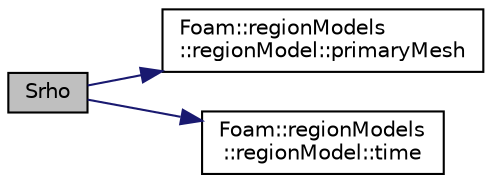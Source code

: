 digraph "Srho"
{
  bgcolor="transparent";
  edge [fontname="Helvetica",fontsize="10",labelfontname="Helvetica",labelfontsize="10"];
  node [fontname="Helvetica",fontsize="10",shape=record];
  rankdir="LR";
  Node4929 [label="Srho",height=0.2,width=0.4,color="black", fillcolor="grey75", style="filled", fontcolor="black"];
  Node4929 -> Node4930 [color="midnightblue",fontsize="10",style="solid",fontname="Helvetica"];
  Node4930 [label="Foam::regionModels\l::regionModel::primaryMesh",height=0.2,width=0.4,color="black",URL="$a30073.html#a4fcb1e32ba3faef9cc4757d98726996b",tooltip="Return the reference to the primary mesh database. "];
  Node4929 -> Node4931 [color="midnightblue",fontsize="10",style="solid",fontname="Helvetica"];
  Node4931 [label="Foam::regionModels\l::regionModel::time",height=0.2,width=0.4,color="black",URL="$a30073.html#a1ed86245b170b9f651f62650b1827500",tooltip="Return the reference to the time database. "];
}
